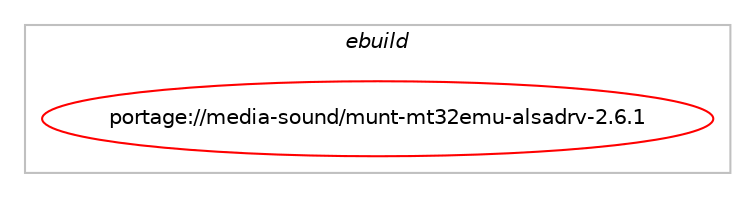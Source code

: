 digraph prolog {

# *************
# Graph options
# *************

newrank=true;
concentrate=true;
compound=true;
graph [rankdir=LR,fontname=Helvetica,fontsize=10,ranksep=1.5];#, ranksep=2.5, nodesep=0.2];
edge  [arrowhead=vee];
node  [fontname=Helvetica,fontsize=10];

# **********
# The ebuild
# **********

subgraph cluster_leftcol {
color=gray;
label=<<i>ebuild</i>>;
id [label="portage://media-sound/munt-mt32emu-alsadrv-2.6.1", color=red, width=4, href="../media-sound/munt-mt32emu-alsadrv-2.6.1.svg"];
}

# ****************
# The dependencies
# ****************

subgraph cluster_midcol {
color=gray;
label=<<i>dependencies</i>>;
subgraph cluster_compile {
fillcolor="#eeeeee";
style=filled;
label=<<i>compile</i>>;
# *** BEGIN UNKNOWN DEPENDENCY TYPE (TODO) ***
# id -> equal(use_conditional_group(positive,X,portage://media-sound/munt-mt32emu-alsadrv-2.6.1,[package_dependency(portage://media-sound/munt-mt32emu-alsadrv-2.6.1,install,no,x11-libs,libX11,none,[,,],[],[]),package_dependency(portage://media-sound/munt-mt32emu-alsadrv-2.6.1,install,no,x11-libs,libXpm,none,[,,],[],[]),package_dependency(portage://media-sound/munt-mt32emu-alsadrv-2.6.1,install,no,x11-libs,libXt,none,[,,],[],[])]))
# *** END UNKNOWN DEPENDENCY TYPE (TODO) ***

# *** BEGIN UNKNOWN DEPENDENCY TYPE (TODO) ***
# id -> equal(package_dependency(portage://media-sound/munt-mt32emu-alsadrv-2.6.1,install,no,media-libs,alsa-lib,none,[,,],[],[]))
# *** END UNKNOWN DEPENDENCY TYPE (TODO) ***

# *** BEGIN UNKNOWN DEPENDENCY TYPE (TODO) ***
# id -> equal(package_dependency(portage://media-sound/munt-mt32emu-alsadrv-2.6.1,install,no,media-libs,munt-mt32emu,greaterequal,[2.6.0,,,2.6.0],[],[]))
# *** END UNKNOWN DEPENDENCY TYPE (TODO) ***

}
subgraph cluster_compileandrun {
fillcolor="#eeeeee";
style=filled;
label=<<i>compile and run</i>>;
}
subgraph cluster_run {
fillcolor="#eeeeee";
style=filled;
label=<<i>run</i>>;
# *** BEGIN UNKNOWN DEPENDENCY TYPE (TODO) ***
# id -> equal(use_conditional_group(positive,X,portage://media-sound/munt-mt32emu-alsadrv-2.6.1,[package_dependency(portage://media-sound/munt-mt32emu-alsadrv-2.6.1,run,no,x11-libs,libX11,none,[,,],[],[]),package_dependency(portage://media-sound/munt-mt32emu-alsadrv-2.6.1,run,no,x11-libs,libXpm,none,[,,],[],[]),package_dependency(portage://media-sound/munt-mt32emu-alsadrv-2.6.1,run,no,x11-libs,libXt,none,[,,],[],[])]))
# *** END UNKNOWN DEPENDENCY TYPE (TODO) ***

# *** BEGIN UNKNOWN DEPENDENCY TYPE (TODO) ***
# id -> equal(package_dependency(portage://media-sound/munt-mt32emu-alsadrv-2.6.1,run,no,media-libs,alsa-lib,none,[,,],[],[]))
# *** END UNKNOWN DEPENDENCY TYPE (TODO) ***

# *** BEGIN UNKNOWN DEPENDENCY TYPE (TODO) ***
# id -> equal(package_dependency(portage://media-sound/munt-mt32emu-alsadrv-2.6.1,run,no,media-libs,munt-mt32emu,greaterequal,[2.6.0,,,2.6.0],[],[]))
# *** END UNKNOWN DEPENDENCY TYPE (TODO) ***

}
}

# **************
# The candidates
# **************

subgraph cluster_choices {
rank=same;
color=gray;
label=<<i>candidates</i>>;

}

}
